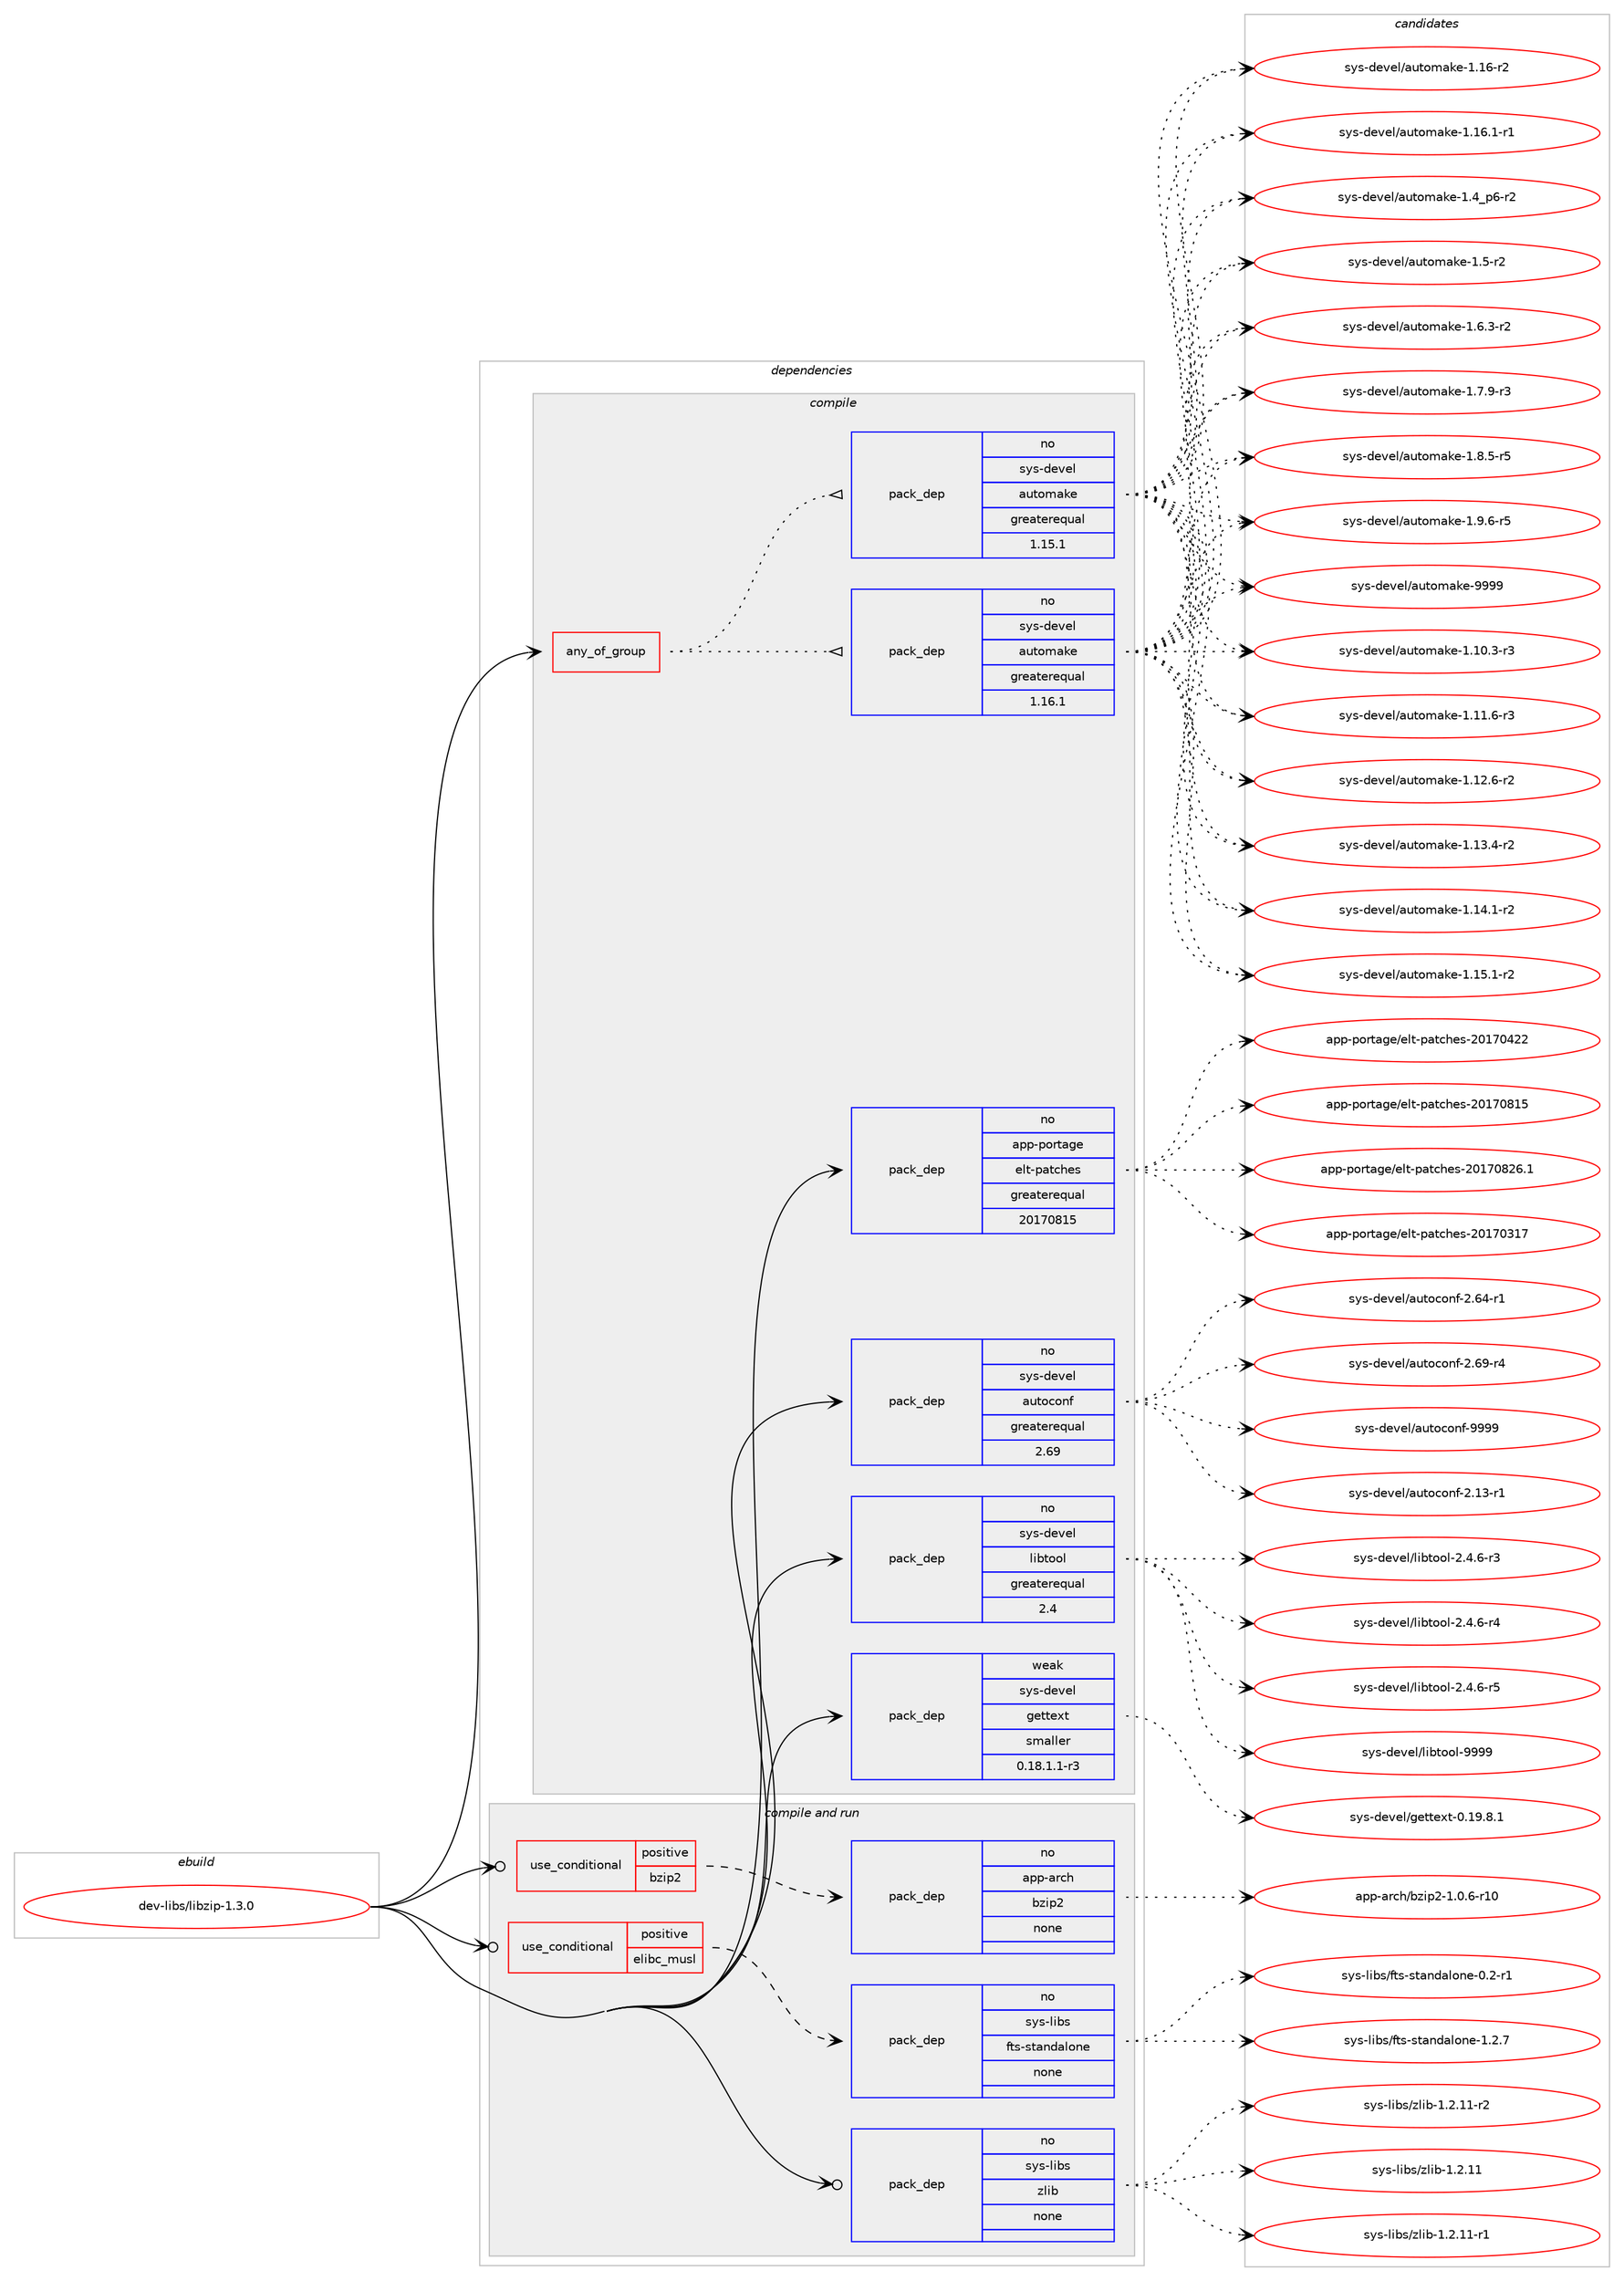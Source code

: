 digraph prolog {

# *************
# Graph options
# *************

newrank=true;
concentrate=true;
compound=true;
graph [rankdir=LR,fontname=Helvetica,fontsize=10,ranksep=1.5];#, ranksep=2.5, nodesep=0.2];
edge  [arrowhead=vee];
node  [fontname=Helvetica,fontsize=10];

# **********
# The ebuild
# **********

subgraph cluster_leftcol {
color=gray;
rank=same;
label=<<i>ebuild</i>>;
id [label="dev-libs/libzip-1.3.0", color=red, width=4, href="../dev-libs/libzip-1.3.0.svg"];
}

# ****************
# The dependencies
# ****************

subgraph cluster_midcol {
color=gray;
label=<<i>dependencies</i>>;
subgraph cluster_compile {
fillcolor="#eeeeee";
style=filled;
label=<<i>compile</i>>;
subgraph any22368 {
dependency1370494 [label=<<TABLE BORDER="0" CELLBORDER="1" CELLSPACING="0" CELLPADDING="4"><TR><TD CELLPADDING="10">any_of_group</TD></TR></TABLE>>, shape=none, color=red];subgraph pack981039 {
dependency1370495 [label=<<TABLE BORDER="0" CELLBORDER="1" CELLSPACING="0" CELLPADDING="4" WIDTH="220"><TR><TD ROWSPAN="6" CELLPADDING="30">pack_dep</TD></TR><TR><TD WIDTH="110">no</TD></TR><TR><TD>sys-devel</TD></TR><TR><TD>automake</TD></TR><TR><TD>greaterequal</TD></TR><TR><TD>1.16.1</TD></TR></TABLE>>, shape=none, color=blue];
}
dependency1370494:e -> dependency1370495:w [weight=20,style="dotted",arrowhead="oinv"];
subgraph pack981040 {
dependency1370496 [label=<<TABLE BORDER="0" CELLBORDER="1" CELLSPACING="0" CELLPADDING="4" WIDTH="220"><TR><TD ROWSPAN="6" CELLPADDING="30">pack_dep</TD></TR><TR><TD WIDTH="110">no</TD></TR><TR><TD>sys-devel</TD></TR><TR><TD>automake</TD></TR><TR><TD>greaterequal</TD></TR><TR><TD>1.15.1</TD></TR></TABLE>>, shape=none, color=blue];
}
dependency1370494:e -> dependency1370496:w [weight=20,style="dotted",arrowhead="oinv"];
}
id:e -> dependency1370494:w [weight=20,style="solid",arrowhead="vee"];
subgraph pack981041 {
dependency1370497 [label=<<TABLE BORDER="0" CELLBORDER="1" CELLSPACING="0" CELLPADDING="4" WIDTH="220"><TR><TD ROWSPAN="6" CELLPADDING="30">pack_dep</TD></TR><TR><TD WIDTH="110">no</TD></TR><TR><TD>app-portage</TD></TR><TR><TD>elt-patches</TD></TR><TR><TD>greaterequal</TD></TR><TR><TD>20170815</TD></TR></TABLE>>, shape=none, color=blue];
}
id:e -> dependency1370497:w [weight=20,style="solid",arrowhead="vee"];
subgraph pack981042 {
dependency1370498 [label=<<TABLE BORDER="0" CELLBORDER="1" CELLSPACING="0" CELLPADDING="4" WIDTH="220"><TR><TD ROWSPAN="6" CELLPADDING="30">pack_dep</TD></TR><TR><TD WIDTH="110">no</TD></TR><TR><TD>sys-devel</TD></TR><TR><TD>autoconf</TD></TR><TR><TD>greaterequal</TD></TR><TR><TD>2.69</TD></TR></TABLE>>, shape=none, color=blue];
}
id:e -> dependency1370498:w [weight=20,style="solid",arrowhead="vee"];
subgraph pack981043 {
dependency1370499 [label=<<TABLE BORDER="0" CELLBORDER="1" CELLSPACING="0" CELLPADDING="4" WIDTH="220"><TR><TD ROWSPAN="6" CELLPADDING="30">pack_dep</TD></TR><TR><TD WIDTH="110">no</TD></TR><TR><TD>sys-devel</TD></TR><TR><TD>libtool</TD></TR><TR><TD>greaterequal</TD></TR><TR><TD>2.4</TD></TR></TABLE>>, shape=none, color=blue];
}
id:e -> dependency1370499:w [weight=20,style="solid",arrowhead="vee"];
subgraph pack981044 {
dependency1370500 [label=<<TABLE BORDER="0" CELLBORDER="1" CELLSPACING="0" CELLPADDING="4" WIDTH="220"><TR><TD ROWSPAN="6" CELLPADDING="30">pack_dep</TD></TR><TR><TD WIDTH="110">weak</TD></TR><TR><TD>sys-devel</TD></TR><TR><TD>gettext</TD></TR><TR><TD>smaller</TD></TR><TR><TD>0.18.1.1-r3</TD></TR></TABLE>>, shape=none, color=blue];
}
id:e -> dependency1370500:w [weight=20,style="solid",arrowhead="vee"];
}
subgraph cluster_compileandrun {
fillcolor="#eeeeee";
style=filled;
label=<<i>compile and run</i>>;
subgraph cond366525 {
dependency1370501 [label=<<TABLE BORDER="0" CELLBORDER="1" CELLSPACING="0" CELLPADDING="4"><TR><TD ROWSPAN="3" CELLPADDING="10">use_conditional</TD></TR><TR><TD>positive</TD></TR><TR><TD>bzip2</TD></TR></TABLE>>, shape=none, color=red];
subgraph pack981045 {
dependency1370502 [label=<<TABLE BORDER="0" CELLBORDER="1" CELLSPACING="0" CELLPADDING="4" WIDTH="220"><TR><TD ROWSPAN="6" CELLPADDING="30">pack_dep</TD></TR><TR><TD WIDTH="110">no</TD></TR><TR><TD>app-arch</TD></TR><TR><TD>bzip2</TD></TR><TR><TD>none</TD></TR><TR><TD></TD></TR></TABLE>>, shape=none, color=blue];
}
dependency1370501:e -> dependency1370502:w [weight=20,style="dashed",arrowhead="vee"];
}
id:e -> dependency1370501:w [weight=20,style="solid",arrowhead="odotvee"];
subgraph cond366526 {
dependency1370503 [label=<<TABLE BORDER="0" CELLBORDER="1" CELLSPACING="0" CELLPADDING="4"><TR><TD ROWSPAN="3" CELLPADDING="10">use_conditional</TD></TR><TR><TD>positive</TD></TR><TR><TD>elibc_musl</TD></TR></TABLE>>, shape=none, color=red];
subgraph pack981046 {
dependency1370504 [label=<<TABLE BORDER="0" CELLBORDER="1" CELLSPACING="0" CELLPADDING="4" WIDTH="220"><TR><TD ROWSPAN="6" CELLPADDING="30">pack_dep</TD></TR><TR><TD WIDTH="110">no</TD></TR><TR><TD>sys-libs</TD></TR><TR><TD>fts-standalone</TD></TR><TR><TD>none</TD></TR><TR><TD></TD></TR></TABLE>>, shape=none, color=blue];
}
dependency1370503:e -> dependency1370504:w [weight=20,style="dashed",arrowhead="vee"];
}
id:e -> dependency1370503:w [weight=20,style="solid",arrowhead="odotvee"];
subgraph pack981047 {
dependency1370505 [label=<<TABLE BORDER="0" CELLBORDER="1" CELLSPACING="0" CELLPADDING="4" WIDTH="220"><TR><TD ROWSPAN="6" CELLPADDING="30">pack_dep</TD></TR><TR><TD WIDTH="110">no</TD></TR><TR><TD>sys-libs</TD></TR><TR><TD>zlib</TD></TR><TR><TD>none</TD></TR><TR><TD></TD></TR></TABLE>>, shape=none, color=blue];
}
id:e -> dependency1370505:w [weight=20,style="solid",arrowhead="odotvee"];
}
subgraph cluster_run {
fillcolor="#eeeeee";
style=filled;
label=<<i>run</i>>;
}
}

# **************
# The candidates
# **************

subgraph cluster_choices {
rank=same;
color=gray;
label=<<i>candidates</i>>;

subgraph choice981039 {
color=black;
nodesep=1;
choice11512111545100101118101108479711711611110997107101454946494846514511451 [label="sys-devel/automake-1.10.3-r3", color=red, width=4,href="../sys-devel/automake-1.10.3-r3.svg"];
choice11512111545100101118101108479711711611110997107101454946494946544511451 [label="sys-devel/automake-1.11.6-r3", color=red, width=4,href="../sys-devel/automake-1.11.6-r3.svg"];
choice11512111545100101118101108479711711611110997107101454946495046544511450 [label="sys-devel/automake-1.12.6-r2", color=red, width=4,href="../sys-devel/automake-1.12.6-r2.svg"];
choice11512111545100101118101108479711711611110997107101454946495146524511450 [label="sys-devel/automake-1.13.4-r2", color=red, width=4,href="../sys-devel/automake-1.13.4-r2.svg"];
choice11512111545100101118101108479711711611110997107101454946495246494511450 [label="sys-devel/automake-1.14.1-r2", color=red, width=4,href="../sys-devel/automake-1.14.1-r2.svg"];
choice11512111545100101118101108479711711611110997107101454946495346494511450 [label="sys-devel/automake-1.15.1-r2", color=red, width=4,href="../sys-devel/automake-1.15.1-r2.svg"];
choice1151211154510010111810110847971171161111099710710145494649544511450 [label="sys-devel/automake-1.16-r2", color=red, width=4,href="../sys-devel/automake-1.16-r2.svg"];
choice11512111545100101118101108479711711611110997107101454946495446494511449 [label="sys-devel/automake-1.16.1-r1", color=red, width=4,href="../sys-devel/automake-1.16.1-r1.svg"];
choice115121115451001011181011084797117116111109971071014549465295112544511450 [label="sys-devel/automake-1.4_p6-r2", color=red, width=4,href="../sys-devel/automake-1.4_p6-r2.svg"];
choice11512111545100101118101108479711711611110997107101454946534511450 [label="sys-devel/automake-1.5-r2", color=red, width=4,href="../sys-devel/automake-1.5-r2.svg"];
choice115121115451001011181011084797117116111109971071014549465446514511450 [label="sys-devel/automake-1.6.3-r2", color=red, width=4,href="../sys-devel/automake-1.6.3-r2.svg"];
choice115121115451001011181011084797117116111109971071014549465546574511451 [label="sys-devel/automake-1.7.9-r3", color=red, width=4,href="../sys-devel/automake-1.7.9-r3.svg"];
choice115121115451001011181011084797117116111109971071014549465646534511453 [label="sys-devel/automake-1.8.5-r5", color=red, width=4,href="../sys-devel/automake-1.8.5-r5.svg"];
choice115121115451001011181011084797117116111109971071014549465746544511453 [label="sys-devel/automake-1.9.6-r5", color=red, width=4,href="../sys-devel/automake-1.9.6-r5.svg"];
choice115121115451001011181011084797117116111109971071014557575757 [label="sys-devel/automake-9999", color=red, width=4,href="../sys-devel/automake-9999.svg"];
dependency1370495:e -> choice11512111545100101118101108479711711611110997107101454946494846514511451:w [style=dotted,weight="100"];
dependency1370495:e -> choice11512111545100101118101108479711711611110997107101454946494946544511451:w [style=dotted,weight="100"];
dependency1370495:e -> choice11512111545100101118101108479711711611110997107101454946495046544511450:w [style=dotted,weight="100"];
dependency1370495:e -> choice11512111545100101118101108479711711611110997107101454946495146524511450:w [style=dotted,weight="100"];
dependency1370495:e -> choice11512111545100101118101108479711711611110997107101454946495246494511450:w [style=dotted,weight="100"];
dependency1370495:e -> choice11512111545100101118101108479711711611110997107101454946495346494511450:w [style=dotted,weight="100"];
dependency1370495:e -> choice1151211154510010111810110847971171161111099710710145494649544511450:w [style=dotted,weight="100"];
dependency1370495:e -> choice11512111545100101118101108479711711611110997107101454946495446494511449:w [style=dotted,weight="100"];
dependency1370495:e -> choice115121115451001011181011084797117116111109971071014549465295112544511450:w [style=dotted,weight="100"];
dependency1370495:e -> choice11512111545100101118101108479711711611110997107101454946534511450:w [style=dotted,weight="100"];
dependency1370495:e -> choice115121115451001011181011084797117116111109971071014549465446514511450:w [style=dotted,weight="100"];
dependency1370495:e -> choice115121115451001011181011084797117116111109971071014549465546574511451:w [style=dotted,weight="100"];
dependency1370495:e -> choice115121115451001011181011084797117116111109971071014549465646534511453:w [style=dotted,weight="100"];
dependency1370495:e -> choice115121115451001011181011084797117116111109971071014549465746544511453:w [style=dotted,weight="100"];
dependency1370495:e -> choice115121115451001011181011084797117116111109971071014557575757:w [style=dotted,weight="100"];
}
subgraph choice981040 {
color=black;
nodesep=1;
choice11512111545100101118101108479711711611110997107101454946494846514511451 [label="sys-devel/automake-1.10.3-r3", color=red, width=4,href="../sys-devel/automake-1.10.3-r3.svg"];
choice11512111545100101118101108479711711611110997107101454946494946544511451 [label="sys-devel/automake-1.11.6-r3", color=red, width=4,href="../sys-devel/automake-1.11.6-r3.svg"];
choice11512111545100101118101108479711711611110997107101454946495046544511450 [label="sys-devel/automake-1.12.6-r2", color=red, width=4,href="../sys-devel/automake-1.12.6-r2.svg"];
choice11512111545100101118101108479711711611110997107101454946495146524511450 [label="sys-devel/automake-1.13.4-r2", color=red, width=4,href="../sys-devel/automake-1.13.4-r2.svg"];
choice11512111545100101118101108479711711611110997107101454946495246494511450 [label="sys-devel/automake-1.14.1-r2", color=red, width=4,href="../sys-devel/automake-1.14.1-r2.svg"];
choice11512111545100101118101108479711711611110997107101454946495346494511450 [label="sys-devel/automake-1.15.1-r2", color=red, width=4,href="../sys-devel/automake-1.15.1-r2.svg"];
choice1151211154510010111810110847971171161111099710710145494649544511450 [label="sys-devel/automake-1.16-r2", color=red, width=4,href="../sys-devel/automake-1.16-r2.svg"];
choice11512111545100101118101108479711711611110997107101454946495446494511449 [label="sys-devel/automake-1.16.1-r1", color=red, width=4,href="../sys-devel/automake-1.16.1-r1.svg"];
choice115121115451001011181011084797117116111109971071014549465295112544511450 [label="sys-devel/automake-1.4_p6-r2", color=red, width=4,href="../sys-devel/automake-1.4_p6-r2.svg"];
choice11512111545100101118101108479711711611110997107101454946534511450 [label="sys-devel/automake-1.5-r2", color=red, width=4,href="../sys-devel/automake-1.5-r2.svg"];
choice115121115451001011181011084797117116111109971071014549465446514511450 [label="sys-devel/automake-1.6.3-r2", color=red, width=4,href="../sys-devel/automake-1.6.3-r2.svg"];
choice115121115451001011181011084797117116111109971071014549465546574511451 [label="sys-devel/automake-1.7.9-r3", color=red, width=4,href="../sys-devel/automake-1.7.9-r3.svg"];
choice115121115451001011181011084797117116111109971071014549465646534511453 [label="sys-devel/automake-1.8.5-r5", color=red, width=4,href="../sys-devel/automake-1.8.5-r5.svg"];
choice115121115451001011181011084797117116111109971071014549465746544511453 [label="sys-devel/automake-1.9.6-r5", color=red, width=4,href="../sys-devel/automake-1.9.6-r5.svg"];
choice115121115451001011181011084797117116111109971071014557575757 [label="sys-devel/automake-9999", color=red, width=4,href="../sys-devel/automake-9999.svg"];
dependency1370496:e -> choice11512111545100101118101108479711711611110997107101454946494846514511451:w [style=dotted,weight="100"];
dependency1370496:e -> choice11512111545100101118101108479711711611110997107101454946494946544511451:w [style=dotted,weight="100"];
dependency1370496:e -> choice11512111545100101118101108479711711611110997107101454946495046544511450:w [style=dotted,weight="100"];
dependency1370496:e -> choice11512111545100101118101108479711711611110997107101454946495146524511450:w [style=dotted,weight="100"];
dependency1370496:e -> choice11512111545100101118101108479711711611110997107101454946495246494511450:w [style=dotted,weight="100"];
dependency1370496:e -> choice11512111545100101118101108479711711611110997107101454946495346494511450:w [style=dotted,weight="100"];
dependency1370496:e -> choice1151211154510010111810110847971171161111099710710145494649544511450:w [style=dotted,weight="100"];
dependency1370496:e -> choice11512111545100101118101108479711711611110997107101454946495446494511449:w [style=dotted,weight="100"];
dependency1370496:e -> choice115121115451001011181011084797117116111109971071014549465295112544511450:w [style=dotted,weight="100"];
dependency1370496:e -> choice11512111545100101118101108479711711611110997107101454946534511450:w [style=dotted,weight="100"];
dependency1370496:e -> choice115121115451001011181011084797117116111109971071014549465446514511450:w [style=dotted,weight="100"];
dependency1370496:e -> choice115121115451001011181011084797117116111109971071014549465546574511451:w [style=dotted,weight="100"];
dependency1370496:e -> choice115121115451001011181011084797117116111109971071014549465646534511453:w [style=dotted,weight="100"];
dependency1370496:e -> choice115121115451001011181011084797117116111109971071014549465746544511453:w [style=dotted,weight="100"];
dependency1370496:e -> choice115121115451001011181011084797117116111109971071014557575757:w [style=dotted,weight="100"];
}
subgraph choice981041 {
color=black;
nodesep=1;
choice97112112451121111141169710310147101108116451129711699104101115455048495548514955 [label="app-portage/elt-patches-20170317", color=red, width=4,href="../app-portage/elt-patches-20170317.svg"];
choice97112112451121111141169710310147101108116451129711699104101115455048495548525050 [label="app-portage/elt-patches-20170422", color=red, width=4,href="../app-portage/elt-patches-20170422.svg"];
choice97112112451121111141169710310147101108116451129711699104101115455048495548564953 [label="app-portage/elt-patches-20170815", color=red, width=4,href="../app-portage/elt-patches-20170815.svg"];
choice971121124511211111411697103101471011081164511297116991041011154550484955485650544649 [label="app-portage/elt-patches-20170826.1", color=red, width=4,href="../app-portage/elt-patches-20170826.1.svg"];
dependency1370497:e -> choice97112112451121111141169710310147101108116451129711699104101115455048495548514955:w [style=dotted,weight="100"];
dependency1370497:e -> choice97112112451121111141169710310147101108116451129711699104101115455048495548525050:w [style=dotted,weight="100"];
dependency1370497:e -> choice97112112451121111141169710310147101108116451129711699104101115455048495548564953:w [style=dotted,weight="100"];
dependency1370497:e -> choice971121124511211111411697103101471011081164511297116991041011154550484955485650544649:w [style=dotted,weight="100"];
}
subgraph choice981042 {
color=black;
nodesep=1;
choice1151211154510010111810110847971171161119911111010245504649514511449 [label="sys-devel/autoconf-2.13-r1", color=red, width=4,href="../sys-devel/autoconf-2.13-r1.svg"];
choice1151211154510010111810110847971171161119911111010245504654524511449 [label="sys-devel/autoconf-2.64-r1", color=red, width=4,href="../sys-devel/autoconf-2.64-r1.svg"];
choice1151211154510010111810110847971171161119911111010245504654574511452 [label="sys-devel/autoconf-2.69-r4", color=red, width=4,href="../sys-devel/autoconf-2.69-r4.svg"];
choice115121115451001011181011084797117116111991111101024557575757 [label="sys-devel/autoconf-9999", color=red, width=4,href="../sys-devel/autoconf-9999.svg"];
dependency1370498:e -> choice1151211154510010111810110847971171161119911111010245504649514511449:w [style=dotted,weight="100"];
dependency1370498:e -> choice1151211154510010111810110847971171161119911111010245504654524511449:w [style=dotted,weight="100"];
dependency1370498:e -> choice1151211154510010111810110847971171161119911111010245504654574511452:w [style=dotted,weight="100"];
dependency1370498:e -> choice115121115451001011181011084797117116111991111101024557575757:w [style=dotted,weight="100"];
}
subgraph choice981043 {
color=black;
nodesep=1;
choice1151211154510010111810110847108105981161111111084550465246544511451 [label="sys-devel/libtool-2.4.6-r3", color=red, width=4,href="../sys-devel/libtool-2.4.6-r3.svg"];
choice1151211154510010111810110847108105981161111111084550465246544511452 [label="sys-devel/libtool-2.4.6-r4", color=red, width=4,href="../sys-devel/libtool-2.4.6-r4.svg"];
choice1151211154510010111810110847108105981161111111084550465246544511453 [label="sys-devel/libtool-2.4.6-r5", color=red, width=4,href="../sys-devel/libtool-2.4.6-r5.svg"];
choice1151211154510010111810110847108105981161111111084557575757 [label="sys-devel/libtool-9999", color=red, width=4,href="../sys-devel/libtool-9999.svg"];
dependency1370499:e -> choice1151211154510010111810110847108105981161111111084550465246544511451:w [style=dotted,weight="100"];
dependency1370499:e -> choice1151211154510010111810110847108105981161111111084550465246544511452:w [style=dotted,weight="100"];
dependency1370499:e -> choice1151211154510010111810110847108105981161111111084550465246544511453:w [style=dotted,weight="100"];
dependency1370499:e -> choice1151211154510010111810110847108105981161111111084557575757:w [style=dotted,weight="100"];
}
subgraph choice981044 {
color=black;
nodesep=1;
choice1151211154510010111810110847103101116116101120116454846495746564649 [label="sys-devel/gettext-0.19.8.1", color=red, width=4,href="../sys-devel/gettext-0.19.8.1.svg"];
dependency1370500:e -> choice1151211154510010111810110847103101116116101120116454846495746564649:w [style=dotted,weight="100"];
}
subgraph choice981045 {
color=black;
nodesep=1;
choice97112112459711499104479812210511250454946484654451144948 [label="app-arch/bzip2-1.0.6-r10", color=red, width=4,href="../app-arch/bzip2-1.0.6-r10.svg"];
dependency1370502:e -> choice97112112459711499104479812210511250454946484654451144948:w [style=dotted,weight="100"];
}
subgraph choice981046 {
color=black;
nodesep=1;
choice115121115451081059811547102116115451151169711010097108111110101454846504511449 [label="sys-libs/fts-standalone-0.2-r1", color=red, width=4,href="../sys-libs/fts-standalone-0.2-r1.svg"];
choice115121115451081059811547102116115451151169711010097108111110101454946504655 [label="sys-libs/fts-standalone-1.2.7", color=red, width=4,href="../sys-libs/fts-standalone-1.2.7.svg"];
dependency1370504:e -> choice115121115451081059811547102116115451151169711010097108111110101454846504511449:w [style=dotted,weight="100"];
dependency1370504:e -> choice115121115451081059811547102116115451151169711010097108111110101454946504655:w [style=dotted,weight="100"];
}
subgraph choice981047 {
color=black;
nodesep=1;
choice1151211154510810598115471221081059845494650464949 [label="sys-libs/zlib-1.2.11", color=red, width=4,href="../sys-libs/zlib-1.2.11.svg"];
choice11512111545108105981154712210810598454946504649494511449 [label="sys-libs/zlib-1.2.11-r1", color=red, width=4,href="../sys-libs/zlib-1.2.11-r1.svg"];
choice11512111545108105981154712210810598454946504649494511450 [label="sys-libs/zlib-1.2.11-r2", color=red, width=4,href="../sys-libs/zlib-1.2.11-r2.svg"];
dependency1370505:e -> choice1151211154510810598115471221081059845494650464949:w [style=dotted,weight="100"];
dependency1370505:e -> choice11512111545108105981154712210810598454946504649494511449:w [style=dotted,weight="100"];
dependency1370505:e -> choice11512111545108105981154712210810598454946504649494511450:w [style=dotted,weight="100"];
}
}

}
